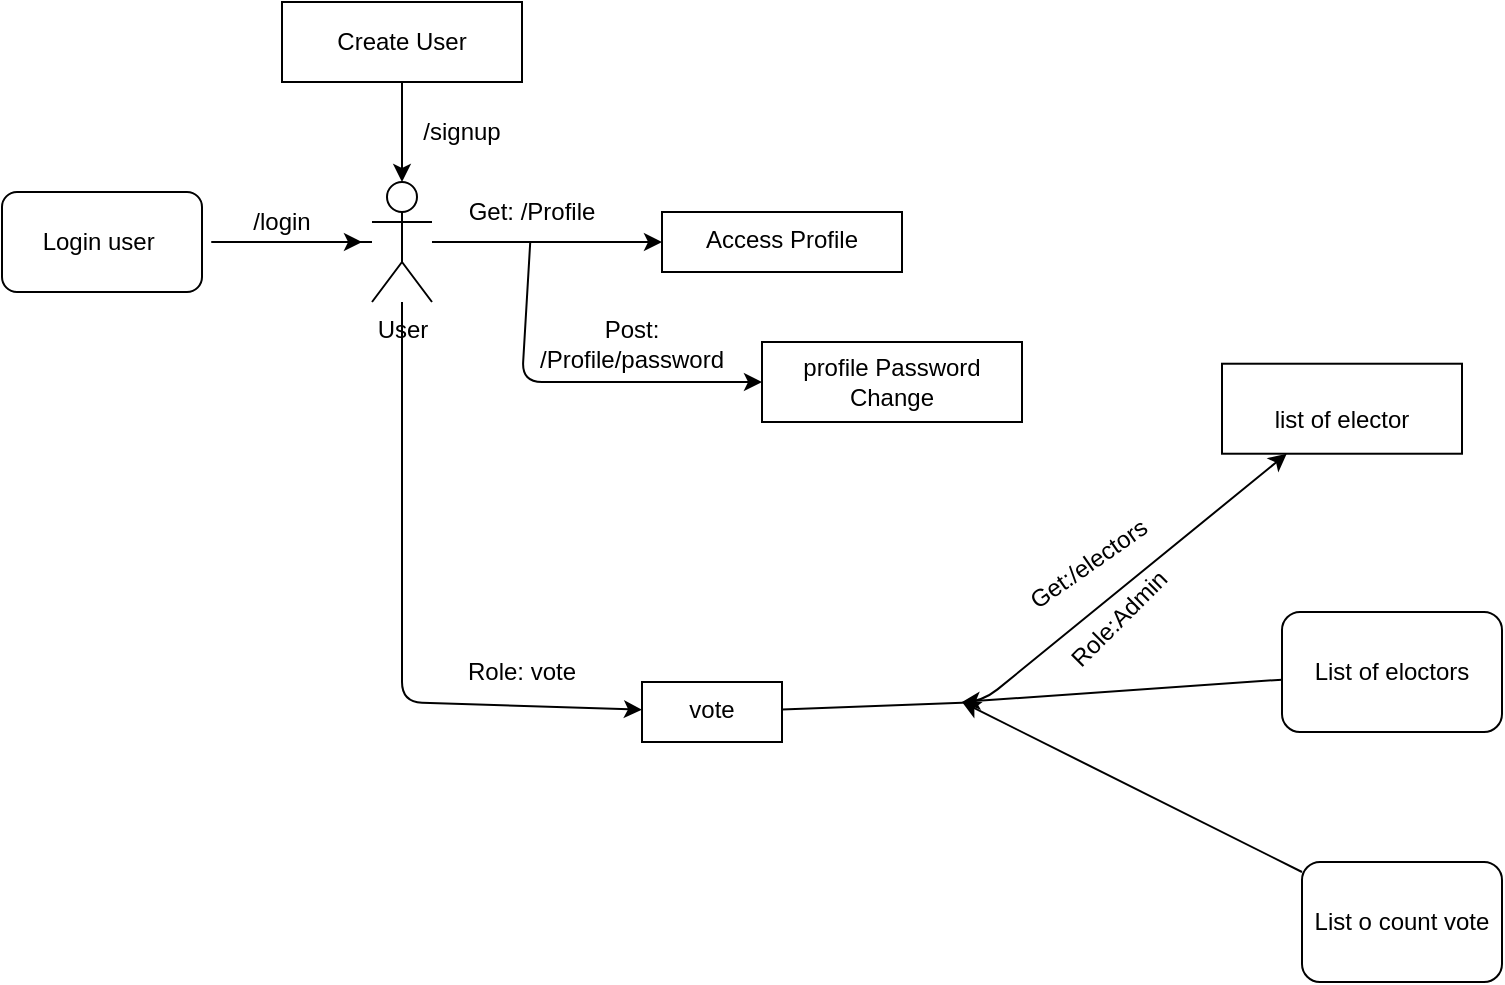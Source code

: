 <mxfile>
    <diagram id="9TLXgTTnIA8mUuo0-S69" name="Page-1">
        <mxGraphModel dx="653" dy="404" grid="1" gridSize="10" guides="1" tooltips="1" connect="1" arrows="1" fold="1" page="1" pageScale="1" pageWidth="850" pageHeight="1100" math="0" shadow="0">
            <root>
                <mxCell id="0"/>
                <mxCell id="1" parent="0"/>
                <mxCell id="39" value="" style="edgeStyle=none;html=1;" edge="1" parent="1" source="28" target="38">
                    <mxGeometry relative="1" as="geometry"/>
                </mxCell>
                <mxCell id="49" value="" style="edgeStyle=none;html=1;" edge="1" parent="1" source="28">
                    <mxGeometry relative="1" as="geometry">
                        <mxPoint x="450" y="270" as="targetPoint"/>
                        <Array as="points">
                            <mxPoint x="370" y="270"/>
                        </Array>
                    </mxGeometry>
                </mxCell>
                <mxCell id="54" value="" style="edgeStyle=none;html=1;" edge="1" parent="1" source="28" target="53">
                    <mxGeometry relative="1" as="geometry">
                        <Array as="points">
                            <mxPoint x="470" y="500"/>
                        </Array>
                    </mxGeometry>
                </mxCell>
                <mxCell id="28" value="User" style="shape=umlActor;verticalLabelPosition=bottom;verticalAlign=top;html=1;outlineConnect=0;" vertex="1" parent="1">
                    <mxGeometry x="455" y="240" width="30" height="60" as="geometry"/>
                </mxCell>
                <mxCell id="36" value="" style="edgeStyle=none;html=1;" edge="1" parent="1" source="35" target="28">
                    <mxGeometry relative="1" as="geometry"/>
                </mxCell>
                <mxCell id="35" value="Create User" style="rounded=0;whiteSpace=wrap;html=1;" vertex="1" parent="1">
                    <mxGeometry x="410" y="150" width="120" height="40" as="geometry"/>
                </mxCell>
                <mxCell id="37" value="/signup" style="text;strokeColor=none;align=center;fillColor=none;html=1;verticalAlign=middle;whiteSpace=wrap;rounded=0;" vertex="1" parent="1">
                    <mxGeometry x="470" y="200" width="60" height="30" as="geometry"/>
                </mxCell>
                <mxCell id="38" value="Access Profile" style="whiteSpace=wrap;html=1;verticalAlign=top;" vertex="1" parent="1">
                    <mxGeometry x="600" y="255" width="120" height="30" as="geometry"/>
                </mxCell>
                <mxCell id="42" value="" style="edgeStyle=none;html=1;" edge="1" parent="1" source="40" target="41">
                    <mxGeometry relative="1" as="geometry">
                        <Array as="points">
                            <mxPoint x="530" y="340"/>
                        </Array>
                    </mxGeometry>
                </mxCell>
                <mxCell id="40" value="Get: /Profile" style="text;strokeColor=none;align=center;fillColor=none;html=1;verticalAlign=middle;whiteSpace=wrap;rounded=0;" vertex="1" parent="1">
                    <mxGeometry x="500" y="240" width="70" height="30" as="geometry"/>
                </mxCell>
                <mxCell id="41" value="profile Password Change" style="whiteSpace=wrap;html=1;" vertex="1" parent="1">
                    <mxGeometry x="650" y="320" width="130" height="40" as="geometry"/>
                </mxCell>
                <mxCell id="43" value="Post: /Profile/password" style="text;strokeColor=none;align=center;fillColor=none;html=1;verticalAlign=middle;whiteSpace=wrap;rounded=0;rotation=0;" vertex="1" parent="1">
                    <mxGeometry x="570" y="310.86" width="30" height="20" as="geometry"/>
                </mxCell>
                <mxCell id="47" value="Login user&amp;nbsp;" style="rounded=1;whiteSpace=wrap;html=1;" vertex="1" parent="1">
                    <mxGeometry x="270" y="245" width="100" height="50" as="geometry"/>
                </mxCell>
                <mxCell id="50" value="/login" style="text;strokeColor=none;align=center;fillColor=none;html=1;verticalAlign=middle;whiteSpace=wrap;rounded=0;" vertex="1" parent="1">
                    <mxGeometry x="380" y="245" width="60" height="30" as="geometry"/>
                </mxCell>
                <mxCell id="58" value="" style="edgeStyle=none;html=1;" edge="1" parent="1" source="53" target="57">
                    <mxGeometry relative="1" as="geometry">
                        <Array as="points">
                            <mxPoint x="760" y="500"/>
                        </Array>
                    </mxGeometry>
                </mxCell>
                <mxCell id="53" value="vote" style="whiteSpace=wrap;html=1;verticalAlign=top;" vertex="1" parent="1">
                    <mxGeometry x="590" y="490" width="70" height="30" as="geometry"/>
                </mxCell>
                <mxCell id="55" value="Role: vote" style="text;strokeColor=none;align=center;fillColor=none;html=1;verticalAlign=middle;whiteSpace=wrap;rounded=0;" vertex="1" parent="1">
                    <mxGeometry x="500" y="470" width="60" height="30" as="geometry"/>
                </mxCell>
                <mxCell id="57" value="&lt;div&gt;&lt;br&gt;&lt;/div&gt;&lt;div&gt;list of elector&lt;/div&gt;" style="whiteSpace=wrap;html=1;verticalAlign=top;" vertex="1" parent="1">
                    <mxGeometry x="880" y="330.86" width="120" height="45" as="geometry"/>
                </mxCell>
                <mxCell id="62" style="edgeStyle=none;html=1;" edge="1" parent="1" source="59">
                    <mxGeometry relative="1" as="geometry">
                        <mxPoint x="750" y="500" as="targetPoint"/>
                    </mxGeometry>
                </mxCell>
                <mxCell id="59" value="List of eloctors" style="rounded=1;whiteSpace=wrap;html=1;" vertex="1" parent="1">
                    <mxGeometry x="910" y="455" width="110" height="60" as="geometry"/>
                </mxCell>
                <mxCell id="61" style="edgeStyle=none;html=1;" edge="1" parent="1" source="60">
                    <mxGeometry relative="1" as="geometry">
                        <mxPoint x="750" y="500" as="targetPoint"/>
                    </mxGeometry>
                </mxCell>
                <mxCell id="60" value="List o count vote" style="rounded=1;whiteSpace=wrap;html=1;" vertex="1" parent="1">
                    <mxGeometry x="920" y="580" width="100" height="60" as="geometry"/>
                </mxCell>
                <mxCell id="63" value="Get:/electors&amp;nbsp;" style="text;strokeColor=none;align=center;fillColor=none;html=1;verticalAlign=middle;whiteSpace=wrap;rounded=0;rotation=-35;" vertex="1" parent="1">
                    <mxGeometry x="760" y="405.49" width="109.84" height="49.51" as="geometry"/>
                </mxCell>
                <mxCell id="64" value="Role:Admin" style="text;strokeColor=none;align=center;fillColor=none;html=1;verticalAlign=middle;whiteSpace=wrap;rounded=0;rotation=-45;" vertex="1" parent="1">
                    <mxGeometry x="809.21" y="448.48" width="40.16" height="20" as="geometry"/>
                </mxCell>
            </root>
        </mxGraphModel>
    </diagram>
</mxfile>